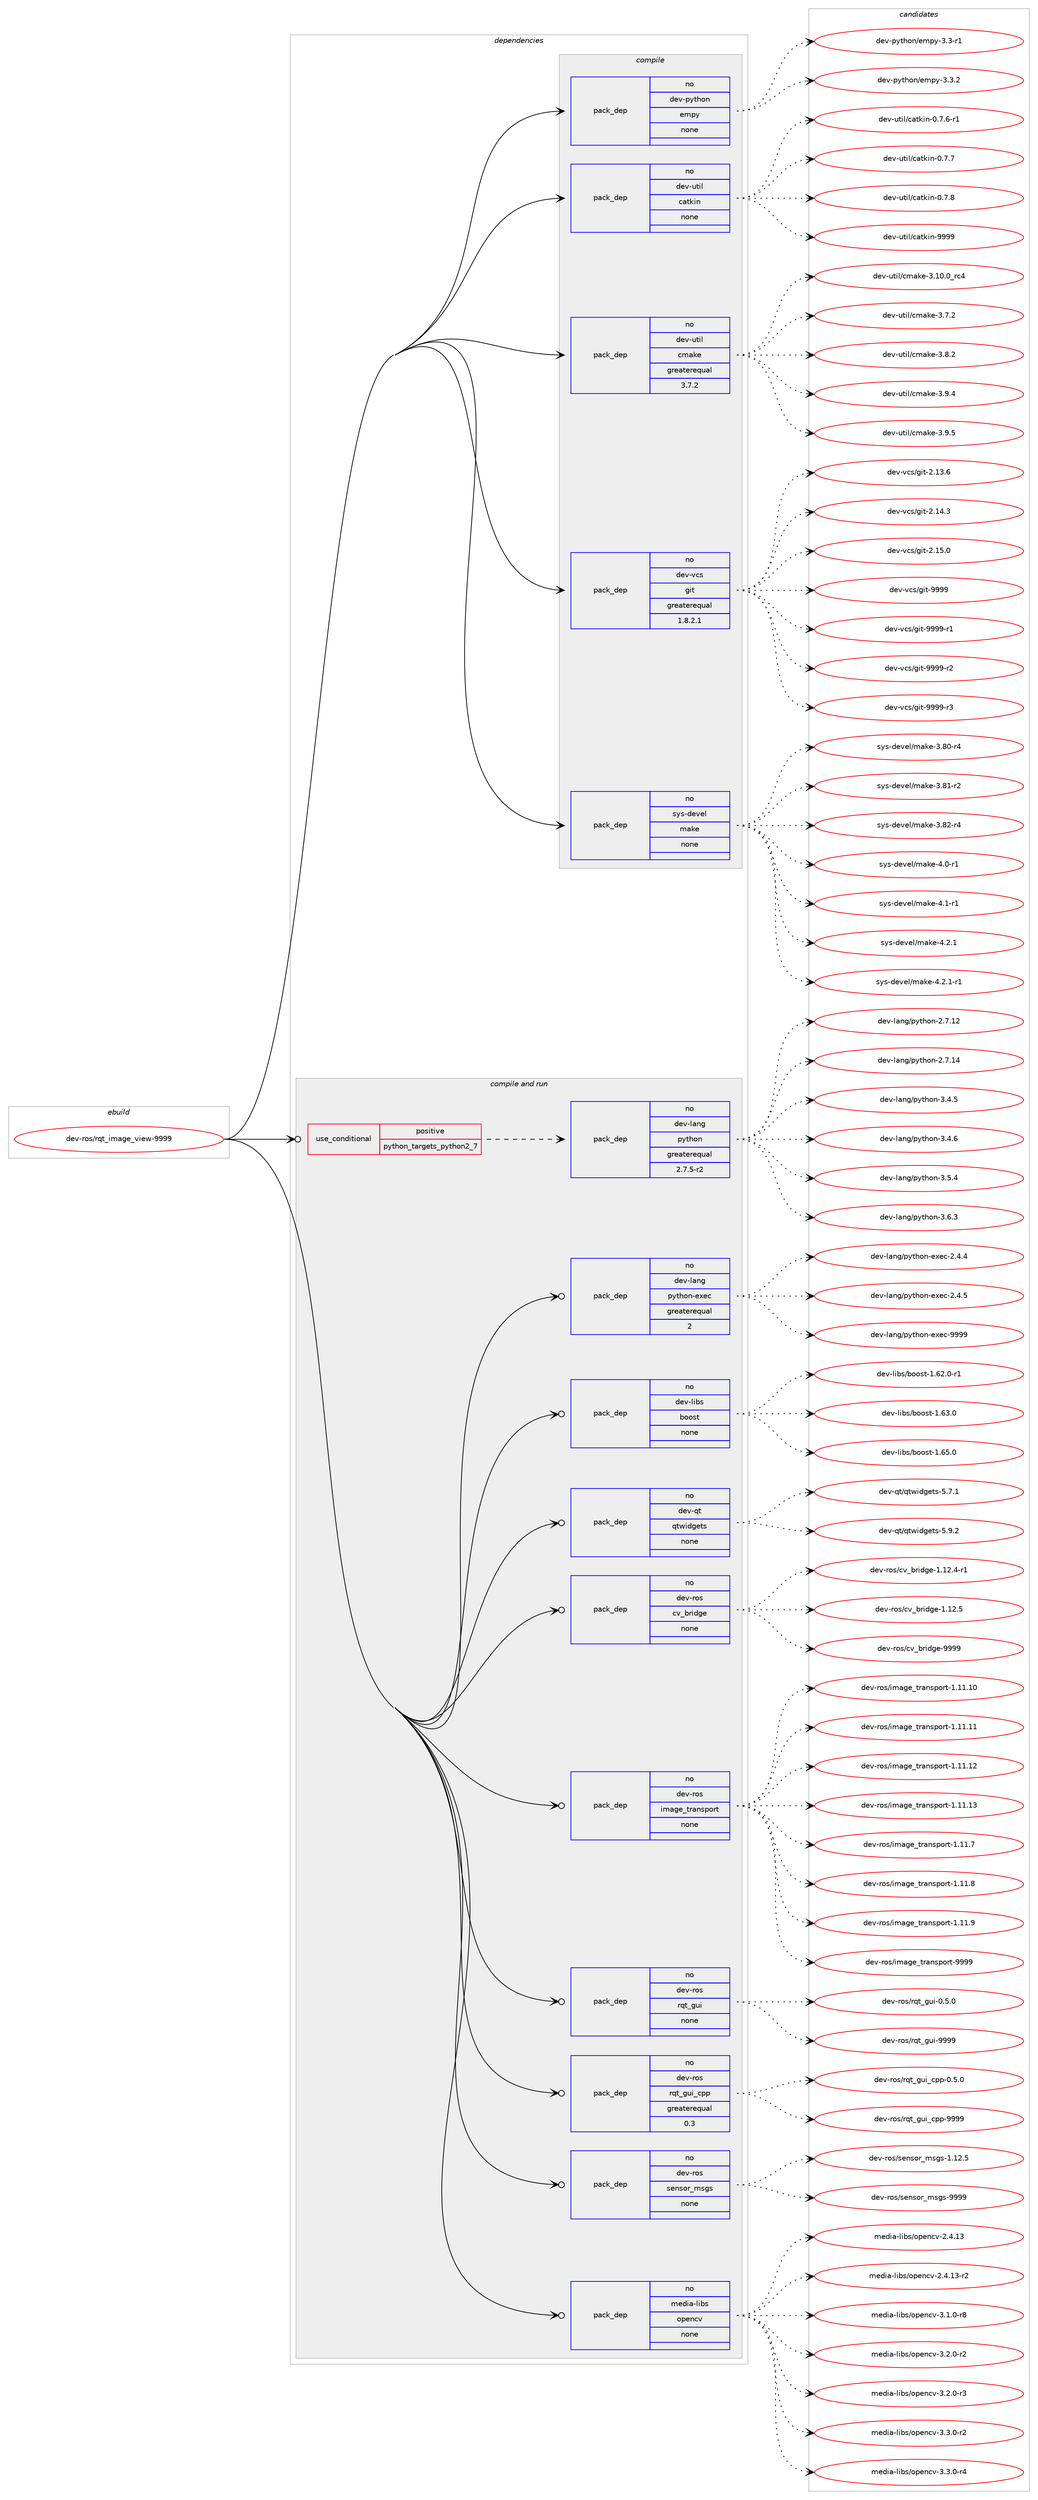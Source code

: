 digraph prolog {

# *************
# Graph options
# *************

newrank=true;
concentrate=true;
compound=true;
graph [rankdir=LR,fontname=Helvetica,fontsize=10,ranksep=1.5];#, ranksep=2.5, nodesep=0.2];
edge  [arrowhead=vee];
node  [fontname=Helvetica,fontsize=10];

# **********
# The ebuild
# **********

subgraph cluster_leftcol {
color=gray;
rank=same;
label=<<i>ebuild</i>>;
id [label="dev-ros/rqt_image_view-9999", color=red, width=4, href="../dev-ros/rqt_image_view-9999.svg"];
}

# ****************
# The dependencies
# ****************

subgraph cluster_midcol {
color=gray;
label=<<i>dependencies</i>>;
subgraph cluster_compile {
fillcolor="#eeeeee";
style=filled;
label=<<i>compile</i>>;
subgraph pack161744 {
dependency212792 [label=<<TABLE BORDER="0" CELLBORDER="1" CELLSPACING="0" CELLPADDING="4" WIDTH="220"><TR><TD ROWSPAN="6" CELLPADDING="30">pack_dep</TD></TR><TR><TD WIDTH="110">no</TD></TR><TR><TD>dev-python</TD></TR><TR><TD>empy</TD></TR><TR><TD>none</TD></TR><TR><TD></TD></TR></TABLE>>, shape=none, color=blue];
}
id:e -> dependency212792:w [weight=20,style="solid",arrowhead="vee"];
subgraph pack161745 {
dependency212793 [label=<<TABLE BORDER="0" CELLBORDER="1" CELLSPACING="0" CELLPADDING="4" WIDTH="220"><TR><TD ROWSPAN="6" CELLPADDING="30">pack_dep</TD></TR><TR><TD WIDTH="110">no</TD></TR><TR><TD>dev-util</TD></TR><TR><TD>catkin</TD></TR><TR><TD>none</TD></TR><TR><TD></TD></TR></TABLE>>, shape=none, color=blue];
}
id:e -> dependency212793:w [weight=20,style="solid",arrowhead="vee"];
subgraph pack161746 {
dependency212794 [label=<<TABLE BORDER="0" CELLBORDER="1" CELLSPACING="0" CELLPADDING="4" WIDTH="220"><TR><TD ROWSPAN="6" CELLPADDING="30">pack_dep</TD></TR><TR><TD WIDTH="110">no</TD></TR><TR><TD>dev-util</TD></TR><TR><TD>cmake</TD></TR><TR><TD>greaterequal</TD></TR><TR><TD>3.7.2</TD></TR></TABLE>>, shape=none, color=blue];
}
id:e -> dependency212794:w [weight=20,style="solid",arrowhead="vee"];
subgraph pack161747 {
dependency212795 [label=<<TABLE BORDER="0" CELLBORDER="1" CELLSPACING="0" CELLPADDING="4" WIDTH="220"><TR><TD ROWSPAN="6" CELLPADDING="30">pack_dep</TD></TR><TR><TD WIDTH="110">no</TD></TR><TR><TD>dev-vcs</TD></TR><TR><TD>git</TD></TR><TR><TD>greaterequal</TD></TR><TR><TD>1.8.2.1</TD></TR></TABLE>>, shape=none, color=blue];
}
id:e -> dependency212795:w [weight=20,style="solid",arrowhead="vee"];
subgraph pack161748 {
dependency212796 [label=<<TABLE BORDER="0" CELLBORDER="1" CELLSPACING="0" CELLPADDING="4" WIDTH="220"><TR><TD ROWSPAN="6" CELLPADDING="30">pack_dep</TD></TR><TR><TD WIDTH="110">no</TD></TR><TR><TD>sys-devel</TD></TR><TR><TD>make</TD></TR><TR><TD>none</TD></TR><TR><TD></TD></TR></TABLE>>, shape=none, color=blue];
}
id:e -> dependency212796:w [weight=20,style="solid",arrowhead="vee"];
}
subgraph cluster_compileandrun {
fillcolor="#eeeeee";
style=filled;
label=<<i>compile and run</i>>;
subgraph cond47061 {
dependency212797 [label=<<TABLE BORDER="0" CELLBORDER="1" CELLSPACING="0" CELLPADDING="4"><TR><TD ROWSPAN="3" CELLPADDING="10">use_conditional</TD></TR><TR><TD>positive</TD></TR><TR><TD>python_targets_python2_7</TD></TR></TABLE>>, shape=none, color=red];
subgraph pack161749 {
dependency212798 [label=<<TABLE BORDER="0" CELLBORDER="1" CELLSPACING="0" CELLPADDING="4" WIDTH="220"><TR><TD ROWSPAN="6" CELLPADDING="30">pack_dep</TD></TR><TR><TD WIDTH="110">no</TD></TR><TR><TD>dev-lang</TD></TR><TR><TD>python</TD></TR><TR><TD>greaterequal</TD></TR><TR><TD>2.7.5-r2</TD></TR></TABLE>>, shape=none, color=blue];
}
dependency212797:e -> dependency212798:w [weight=20,style="dashed",arrowhead="vee"];
}
id:e -> dependency212797:w [weight=20,style="solid",arrowhead="odotvee"];
subgraph pack161750 {
dependency212799 [label=<<TABLE BORDER="0" CELLBORDER="1" CELLSPACING="0" CELLPADDING="4" WIDTH="220"><TR><TD ROWSPAN="6" CELLPADDING="30">pack_dep</TD></TR><TR><TD WIDTH="110">no</TD></TR><TR><TD>dev-lang</TD></TR><TR><TD>python-exec</TD></TR><TR><TD>greaterequal</TD></TR><TR><TD>2</TD></TR></TABLE>>, shape=none, color=blue];
}
id:e -> dependency212799:w [weight=20,style="solid",arrowhead="odotvee"];
subgraph pack161751 {
dependency212800 [label=<<TABLE BORDER="0" CELLBORDER="1" CELLSPACING="0" CELLPADDING="4" WIDTH="220"><TR><TD ROWSPAN="6" CELLPADDING="30">pack_dep</TD></TR><TR><TD WIDTH="110">no</TD></TR><TR><TD>dev-libs</TD></TR><TR><TD>boost</TD></TR><TR><TD>none</TD></TR><TR><TD></TD></TR></TABLE>>, shape=none, color=blue];
}
id:e -> dependency212800:w [weight=20,style="solid",arrowhead="odotvee"];
subgraph pack161752 {
dependency212801 [label=<<TABLE BORDER="0" CELLBORDER="1" CELLSPACING="0" CELLPADDING="4" WIDTH="220"><TR><TD ROWSPAN="6" CELLPADDING="30">pack_dep</TD></TR><TR><TD WIDTH="110">no</TD></TR><TR><TD>dev-qt</TD></TR><TR><TD>qtwidgets</TD></TR><TR><TD>none</TD></TR><TR><TD></TD></TR></TABLE>>, shape=none, color=blue];
}
id:e -> dependency212801:w [weight=20,style="solid",arrowhead="odotvee"];
subgraph pack161753 {
dependency212802 [label=<<TABLE BORDER="0" CELLBORDER="1" CELLSPACING="0" CELLPADDING="4" WIDTH="220"><TR><TD ROWSPAN="6" CELLPADDING="30">pack_dep</TD></TR><TR><TD WIDTH="110">no</TD></TR><TR><TD>dev-ros</TD></TR><TR><TD>cv_bridge</TD></TR><TR><TD>none</TD></TR><TR><TD></TD></TR></TABLE>>, shape=none, color=blue];
}
id:e -> dependency212802:w [weight=20,style="solid",arrowhead="odotvee"];
subgraph pack161754 {
dependency212803 [label=<<TABLE BORDER="0" CELLBORDER="1" CELLSPACING="0" CELLPADDING="4" WIDTH="220"><TR><TD ROWSPAN="6" CELLPADDING="30">pack_dep</TD></TR><TR><TD WIDTH="110">no</TD></TR><TR><TD>dev-ros</TD></TR><TR><TD>image_transport</TD></TR><TR><TD>none</TD></TR><TR><TD></TD></TR></TABLE>>, shape=none, color=blue];
}
id:e -> dependency212803:w [weight=20,style="solid",arrowhead="odotvee"];
subgraph pack161755 {
dependency212804 [label=<<TABLE BORDER="0" CELLBORDER="1" CELLSPACING="0" CELLPADDING="4" WIDTH="220"><TR><TD ROWSPAN="6" CELLPADDING="30">pack_dep</TD></TR><TR><TD WIDTH="110">no</TD></TR><TR><TD>dev-ros</TD></TR><TR><TD>rqt_gui</TD></TR><TR><TD>none</TD></TR><TR><TD></TD></TR></TABLE>>, shape=none, color=blue];
}
id:e -> dependency212804:w [weight=20,style="solid",arrowhead="odotvee"];
subgraph pack161756 {
dependency212805 [label=<<TABLE BORDER="0" CELLBORDER="1" CELLSPACING="0" CELLPADDING="4" WIDTH="220"><TR><TD ROWSPAN="6" CELLPADDING="30">pack_dep</TD></TR><TR><TD WIDTH="110">no</TD></TR><TR><TD>dev-ros</TD></TR><TR><TD>rqt_gui_cpp</TD></TR><TR><TD>greaterequal</TD></TR><TR><TD>0.3</TD></TR></TABLE>>, shape=none, color=blue];
}
id:e -> dependency212805:w [weight=20,style="solid",arrowhead="odotvee"];
subgraph pack161757 {
dependency212806 [label=<<TABLE BORDER="0" CELLBORDER="1" CELLSPACING="0" CELLPADDING="4" WIDTH="220"><TR><TD ROWSPAN="6" CELLPADDING="30">pack_dep</TD></TR><TR><TD WIDTH="110">no</TD></TR><TR><TD>dev-ros</TD></TR><TR><TD>sensor_msgs</TD></TR><TR><TD>none</TD></TR><TR><TD></TD></TR></TABLE>>, shape=none, color=blue];
}
id:e -> dependency212806:w [weight=20,style="solid",arrowhead="odotvee"];
subgraph pack161758 {
dependency212807 [label=<<TABLE BORDER="0" CELLBORDER="1" CELLSPACING="0" CELLPADDING="4" WIDTH="220"><TR><TD ROWSPAN="6" CELLPADDING="30">pack_dep</TD></TR><TR><TD WIDTH="110">no</TD></TR><TR><TD>media-libs</TD></TR><TR><TD>opencv</TD></TR><TR><TD>none</TD></TR><TR><TD></TD></TR></TABLE>>, shape=none, color=blue];
}
id:e -> dependency212807:w [weight=20,style="solid",arrowhead="odotvee"];
}
subgraph cluster_run {
fillcolor="#eeeeee";
style=filled;
label=<<i>run</i>>;
}
}

# **************
# The candidates
# **************

subgraph cluster_choices {
rank=same;
color=gray;
label=<<i>candidates</i>>;

subgraph choice161744 {
color=black;
nodesep=1;
choice1001011184511212111610411111047101109112121455146514511449 [label="dev-python/empy-3.3-r1", color=red, width=4,href="../dev-python/empy-3.3-r1.svg"];
choice1001011184511212111610411111047101109112121455146514650 [label="dev-python/empy-3.3.2", color=red, width=4,href="../dev-python/empy-3.3.2.svg"];
dependency212792:e -> choice1001011184511212111610411111047101109112121455146514511449:w [style=dotted,weight="100"];
dependency212792:e -> choice1001011184511212111610411111047101109112121455146514650:w [style=dotted,weight="100"];
}
subgraph choice161745 {
color=black;
nodesep=1;
choice100101118451171161051084799971161071051104548465546544511449 [label="dev-util/catkin-0.7.6-r1", color=red, width=4,href="../dev-util/catkin-0.7.6-r1.svg"];
choice10010111845117116105108479997116107105110454846554655 [label="dev-util/catkin-0.7.7", color=red, width=4,href="../dev-util/catkin-0.7.7.svg"];
choice10010111845117116105108479997116107105110454846554656 [label="dev-util/catkin-0.7.8", color=red, width=4,href="../dev-util/catkin-0.7.8.svg"];
choice100101118451171161051084799971161071051104557575757 [label="dev-util/catkin-9999", color=red, width=4,href="../dev-util/catkin-9999.svg"];
dependency212793:e -> choice100101118451171161051084799971161071051104548465546544511449:w [style=dotted,weight="100"];
dependency212793:e -> choice10010111845117116105108479997116107105110454846554655:w [style=dotted,weight="100"];
dependency212793:e -> choice10010111845117116105108479997116107105110454846554656:w [style=dotted,weight="100"];
dependency212793:e -> choice100101118451171161051084799971161071051104557575757:w [style=dotted,weight="100"];
}
subgraph choice161746 {
color=black;
nodesep=1;
choice1001011184511711610510847991099710710145514649484648951149952 [label="dev-util/cmake-3.10.0_rc4", color=red, width=4,href="../dev-util/cmake-3.10.0_rc4.svg"];
choice10010111845117116105108479910997107101455146554650 [label="dev-util/cmake-3.7.2", color=red, width=4,href="../dev-util/cmake-3.7.2.svg"];
choice10010111845117116105108479910997107101455146564650 [label="dev-util/cmake-3.8.2", color=red, width=4,href="../dev-util/cmake-3.8.2.svg"];
choice10010111845117116105108479910997107101455146574652 [label="dev-util/cmake-3.9.4", color=red, width=4,href="../dev-util/cmake-3.9.4.svg"];
choice10010111845117116105108479910997107101455146574653 [label="dev-util/cmake-3.9.5", color=red, width=4,href="../dev-util/cmake-3.9.5.svg"];
dependency212794:e -> choice1001011184511711610510847991099710710145514649484648951149952:w [style=dotted,weight="100"];
dependency212794:e -> choice10010111845117116105108479910997107101455146554650:w [style=dotted,weight="100"];
dependency212794:e -> choice10010111845117116105108479910997107101455146564650:w [style=dotted,weight="100"];
dependency212794:e -> choice10010111845117116105108479910997107101455146574652:w [style=dotted,weight="100"];
dependency212794:e -> choice10010111845117116105108479910997107101455146574653:w [style=dotted,weight="100"];
}
subgraph choice161747 {
color=black;
nodesep=1;
choice10010111845118991154710310511645504649514654 [label="dev-vcs/git-2.13.6", color=red, width=4,href="../dev-vcs/git-2.13.6.svg"];
choice10010111845118991154710310511645504649524651 [label="dev-vcs/git-2.14.3", color=red, width=4,href="../dev-vcs/git-2.14.3.svg"];
choice10010111845118991154710310511645504649534648 [label="dev-vcs/git-2.15.0", color=red, width=4,href="../dev-vcs/git-2.15.0.svg"];
choice1001011184511899115471031051164557575757 [label="dev-vcs/git-9999", color=red, width=4,href="../dev-vcs/git-9999.svg"];
choice10010111845118991154710310511645575757574511449 [label="dev-vcs/git-9999-r1", color=red, width=4,href="../dev-vcs/git-9999-r1.svg"];
choice10010111845118991154710310511645575757574511450 [label="dev-vcs/git-9999-r2", color=red, width=4,href="../dev-vcs/git-9999-r2.svg"];
choice10010111845118991154710310511645575757574511451 [label="dev-vcs/git-9999-r3", color=red, width=4,href="../dev-vcs/git-9999-r3.svg"];
dependency212795:e -> choice10010111845118991154710310511645504649514654:w [style=dotted,weight="100"];
dependency212795:e -> choice10010111845118991154710310511645504649524651:w [style=dotted,weight="100"];
dependency212795:e -> choice10010111845118991154710310511645504649534648:w [style=dotted,weight="100"];
dependency212795:e -> choice1001011184511899115471031051164557575757:w [style=dotted,weight="100"];
dependency212795:e -> choice10010111845118991154710310511645575757574511449:w [style=dotted,weight="100"];
dependency212795:e -> choice10010111845118991154710310511645575757574511450:w [style=dotted,weight="100"];
dependency212795:e -> choice10010111845118991154710310511645575757574511451:w [style=dotted,weight="100"];
}
subgraph choice161748 {
color=black;
nodesep=1;
choice11512111545100101118101108471099710710145514656484511452 [label="sys-devel/make-3.80-r4", color=red, width=4,href="../sys-devel/make-3.80-r4.svg"];
choice11512111545100101118101108471099710710145514656494511450 [label="sys-devel/make-3.81-r2", color=red, width=4,href="../sys-devel/make-3.81-r2.svg"];
choice11512111545100101118101108471099710710145514656504511452 [label="sys-devel/make-3.82-r4", color=red, width=4,href="../sys-devel/make-3.82-r4.svg"];
choice115121115451001011181011084710997107101455246484511449 [label="sys-devel/make-4.0-r1", color=red, width=4,href="../sys-devel/make-4.0-r1.svg"];
choice115121115451001011181011084710997107101455246494511449 [label="sys-devel/make-4.1-r1", color=red, width=4,href="../sys-devel/make-4.1-r1.svg"];
choice115121115451001011181011084710997107101455246504649 [label="sys-devel/make-4.2.1", color=red, width=4,href="../sys-devel/make-4.2.1.svg"];
choice1151211154510010111810110847109971071014552465046494511449 [label="sys-devel/make-4.2.1-r1", color=red, width=4,href="../sys-devel/make-4.2.1-r1.svg"];
dependency212796:e -> choice11512111545100101118101108471099710710145514656484511452:w [style=dotted,weight="100"];
dependency212796:e -> choice11512111545100101118101108471099710710145514656494511450:w [style=dotted,weight="100"];
dependency212796:e -> choice11512111545100101118101108471099710710145514656504511452:w [style=dotted,weight="100"];
dependency212796:e -> choice115121115451001011181011084710997107101455246484511449:w [style=dotted,weight="100"];
dependency212796:e -> choice115121115451001011181011084710997107101455246494511449:w [style=dotted,weight="100"];
dependency212796:e -> choice115121115451001011181011084710997107101455246504649:w [style=dotted,weight="100"];
dependency212796:e -> choice1151211154510010111810110847109971071014552465046494511449:w [style=dotted,weight="100"];
}
subgraph choice161749 {
color=black;
nodesep=1;
choice10010111845108971101034711212111610411111045504655464950 [label="dev-lang/python-2.7.12", color=red, width=4,href="../dev-lang/python-2.7.12.svg"];
choice10010111845108971101034711212111610411111045504655464952 [label="dev-lang/python-2.7.14", color=red, width=4,href="../dev-lang/python-2.7.14.svg"];
choice100101118451089711010347112121116104111110455146524653 [label="dev-lang/python-3.4.5", color=red, width=4,href="../dev-lang/python-3.4.5.svg"];
choice100101118451089711010347112121116104111110455146524654 [label="dev-lang/python-3.4.6", color=red, width=4,href="../dev-lang/python-3.4.6.svg"];
choice100101118451089711010347112121116104111110455146534652 [label="dev-lang/python-3.5.4", color=red, width=4,href="../dev-lang/python-3.5.4.svg"];
choice100101118451089711010347112121116104111110455146544651 [label="dev-lang/python-3.6.3", color=red, width=4,href="../dev-lang/python-3.6.3.svg"];
dependency212798:e -> choice10010111845108971101034711212111610411111045504655464950:w [style=dotted,weight="100"];
dependency212798:e -> choice10010111845108971101034711212111610411111045504655464952:w [style=dotted,weight="100"];
dependency212798:e -> choice100101118451089711010347112121116104111110455146524653:w [style=dotted,weight="100"];
dependency212798:e -> choice100101118451089711010347112121116104111110455146524654:w [style=dotted,weight="100"];
dependency212798:e -> choice100101118451089711010347112121116104111110455146534652:w [style=dotted,weight="100"];
dependency212798:e -> choice100101118451089711010347112121116104111110455146544651:w [style=dotted,weight="100"];
}
subgraph choice161750 {
color=black;
nodesep=1;
choice1001011184510897110103471121211161041111104510112010199455046524652 [label="dev-lang/python-exec-2.4.4", color=red, width=4,href="../dev-lang/python-exec-2.4.4.svg"];
choice1001011184510897110103471121211161041111104510112010199455046524653 [label="dev-lang/python-exec-2.4.5", color=red, width=4,href="../dev-lang/python-exec-2.4.5.svg"];
choice10010111845108971101034711212111610411111045101120101994557575757 [label="dev-lang/python-exec-9999", color=red, width=4,href="../dev-lang/python-exec-9999.svg"];
dependency212799:e -> choice1001011184510897110103471121211161041111104510112010199455046524652:w [style=dotted,weight="100"];
dependency212799:e -> choice1001011184510897110103471121211161041111104510112010199455046524653:w [style=dotted,weight="100"];
dependency212799:e -> choice10010111845108971101034711212111610411111045101120101994557575757:w [style=dotted,weight="100"];
}
subgraph choice161751 {
color=black;
nodesep=1;
choice10010111845108105981154798111111115116454946545046484511449 [label="dev-libs/boost-1.62.0-r1", color=red, width=4,href="../dev-libs/boost-1.62.0-r1.svg"];
choice1001011184510810598115479811111111511645494654514648 [label="dev-libs/boost-1.63.0", color=red, width=4,href="../dev-libs/boost-1.63.0.svg"];
choice1001011184510810598115479811111111511645494654534648 [label="dev-libs/boost-1.65.0", color=red, width=4,href="../dev-libs/boost-1.65.0.svg"];
dependency212800:e -> choice10010111845108105981154798111111115116454946545046484511449:w [style=dotted,weight="100"];
dependency212800:e -> choice1001011184510810598115479811111111511645494654514648:w [style=dotted,weight="100"];
dependency212800:e -> choice1001011184510810598115479811111111511645494654534648:w [style=dotted,weight="100"];
}
subgraph choice161752 {
color=black;
nodesep=1;
choice1001011184511311647113116119105100103101116115455346554649 [label="dev-qt/qtwidgets-5.7.1", color=red, width=4,href="../dev-qt/qtwidgets-5.7.1.svg"];
choice1001011184511311647113116119105100103101116115455346574650 [label="dev-qt/qtwidgets-5.9.2", color=red, width=4,href="../dev-qt/qtwidgets-5.9.2.svg"];
dependency212801:e -> choice1001011184511311647113116119105100103101116115455346554649:w [style=dotted,weight="100"];
dependency212801:e -> choice1001011184511311647113116119105100103101116115455346574650:w [style=dotted,weight="100"];
}
subgraph choice161753 {
color=black;
nodesep=1;
choice1001011184511411111547991189598114105100103101454946495046524511449 [label="dev-ros/cv_bridge-1.12.4-r1", color=red, width=4,href="../dev-ros/cv_bridge-1.12.4-r1.svg"];
choice100101118451141111154799118959811410510010310145494649504653 [label="dev-ros/cv_bridge-1.12.5", color=red, width=4,href="../dev-ros/cv_bridge-1.12.5.svg"];
choice10010111845114111115479911895981141051001031014557575757 [label="dev-ros/cv_bridge-9999", color=red, width=4,href="../dev-ros/cv_bridge-9999.svg"];
dependency212802:e -> choice1001011184511411111547991189598114105100103101454946495046524511449:w [style=dotted,weight="100"];
dependency212802:e -> choice100101118451141111154799118959811410510010310145494649504653:w [style=dotted,weight="100"];
dependency212802:e -> choice10010111845114111115479911895981141051001031014557575757:w [style=dotted,weight="100"];
}
subgraph choice161754 {
color=black;
nodesep=1;
choice10010111845114111115471051099710310195116114971101151121111141164549464949464948 [label="dev-ros/image_transport-1.11.10", color=red, width=4,href="../dev-ros/image_transport-1.11.10.svg"];
choice10010111845114111115471051099710310195116114971101151121111141164549464949464949 [label="dev-ros/image_transport-1.11.11", color=red, width=4,href="../dev-ros/image_transport-1.11.11.svg"];
choice10010111845114111115471051099710310195116114971101151121111141164549464949464950 [label="dev-ros/image_transport-1.11.12", color=red, width=4,href="../dev-ros/image_transport-1.11.12.svg"];
choice10010111845114111115471051099710310195116114971101151121111141164549464949464951 [label="dev-ros/image_transport-1.11.13", color=red, width=4,href="../dev-ros/image_transport-1.11.13.svg"];
choice100101118451141111154710510997103101951161149711011511211111411645494649494655 [label="dev-ros/image_transport-1.11.7", color=red, width=4,href="../dev-ros/image_transport-1.11.7.svg"];
choice100101118451141111154710510997103101951161149711011511211111411645494649494656 [label="dev-ros/image_transport-1.11.8", color=red, width=4,href="../dev-ros/image_transport-1.11.8.svg"];
choice100101118451141111154710510997103101951161149711011511211111411645494649494657 [label="dev-ros/image_transport-1.11.9", color=red, width=4,href="../dev-ros/image_transport-1.11.9.svg"];
choice10010111845114111115471051099710310195116114971101151121111141164557575757 [label="dev-ros/image_transport-9999", color=red, width=4,href="../dev-ros/image_transport-9999.svg"];
dependency212803:e -> choice10010111845114111115471051099710310195116114971101151121111141164549464949464948:w [style=dotted,weight="100"];
dependency212803:e -> choice10010111845114111115471051099710310195116114971101151121111141164549464949464949:w [style=dotted,weight="100"];
dependency212803:e -> choice10010111845114111115471051099710310195116114971101151121111141164549464949464950:w [style=dotted,weight="100"];
dependency212803:e -> choice10010111845114111115471051099710310195116114971101151121111141164549464949464951:w [style=dotted,weight="100"];
dependency212803:e -> choice100101118451141111154710510997103101951161149711011511211111411645494649494655:w [style=dotted,weight="100"];
dependency212803:e -> choice100101118451141111154710510997103101951161149711011511211111411645494649494656:w [style=dotted,weight="100"];
dependency212803:e -> choice100101118451141111154710510997103101951161149711011511211111411645494649494657:w [style=dotted,weight="100"];
dependency212803:e -> choice10010111845114111115471051099710310195116114971101151121111141164557575757:w [style=dotted,weight="100"];
}
subgraph choice161755 {
color=black;
nodesep=1;
choice100101118451141111154711411311695103117105454846534648 [label="dev-ros/rqt_gui-0.5.0", color=red, width=4,href="../dev-ros/rqt_gui-0.5.0.svg"];
choice1001011184511411111547114113116951031171054557575757 [label="dev-ros/rqt_gui-9999", color=red, width=4,href="../dev-ros/rqt_gui-9999.svg"];
dependency212804:e -> choice100101118451141111154711411311695103117105454846534648:w [style=dotted,weight="100"];
dependency212804:e -> choice1001011184511411111547114113116951031171054557575757:w [style=dotted,weight="100"];
}
subgraph choice161756 {
color=black;
nodesep=1;
choice1001011184511411111547114113116951031171059599112112454846534648 [label="dev-ros/rqt_gui_cpp-0.5.0", color=red, width=4,href="../dev-ros/rqt_gui_cpp-0.5.0.svg"];
choice10010111845114111115471141131169510311710595991121124557575757 [label="dev-ros/rqt_gui_cpp-9999", color=red, width=4,href="../dev-ros/rqt_gui_cpp-9999.svg"];
dependency212805:e -> choice1001011184511411111547114113116951031171059599112112454846534648:w [style=dotted,weight="100"];
dependency212805:e -> choice10010111845114111115471141131169510311710595991121124557575757:w [style=dotted,weight="100"];
}
subgraph choice161757 {
color=black;
nodesep=1;
choice10010111845114111115471151011101151111149510911510311545494649504653 [label="dev-ros/sensor_msgs-1.12.5", color=red, width=4,href="../dev-ros/sensor_msgs-1.12.5.svg"];
choice1001011184511411111547115101110115111114951091151031154557575757 [label="dev-ros/sensor_msgs-9999", color=red, width=4,href="../dev-ros/sensor_msgs-9999.svg"];
dependency212806:e -> choice10010111845114111115471151011101151111149510911510311545494649504653:w [style=dotted,weight="100"];
dependency212806:e -> choice1001011184511411111547115101110115111114951091151031154557575757:w [style=dotted,weight="100"];
}
subgraph choice161758 {
color=black;
nodesep=1;
choice109101100105974510810598115471111121011109911845504652464951 [label="media-libs/opencv-2.4.13", color=red, width=4,href="../media-libs/opencv-2.4.13.svg"];
choice1091011001059745108105981154711111210111099118455046524649514511450 [label="media-libs/opencv-2.4.13-r2", color=red, width=4,href="../media-libs/opencv-2.4.13-r2.svg"];
choice10910110010597451081059811547111112101110991184551464946484511456 [label="media-libs/opencv-3.1.0-r8", color=red, width=4,href="../media-libs/opencv-3.1.0-r8.svg"];
choice10910110010597451081059811547111112101110991184551465046484511450 [label="media-libs/opencv-3.2.0-r2", color=red, width=4,href="../media-libs/opencv-3.2.0-r2.svg"];
choice10910110010597451081059811547111112101110991184551465046484511451 [label="media-libs/opencv-3.2.0-r3", color=red, width=4,href="../media-libs/opencv-3.2.0-r3.svg"];
choice10910110010597451081059811547111112101110991184551465146484511450 [label="media-libs/opencv-3.3.0-r2", color=red, width=4,href="../media-libs/opencv-3.3.0-r2.svg"];
choice10910110010597451081059811547111112101110991184551465146484511452 [label="media-libs/opencv-3.3.0-r4", color=red, width=4,href="../media-libs/opencv-3.3.0-r4.svg"];
dependency212807:e -> choice109101100105974510810598115471111121011109911845504652464951:w [style=dotted,weight="100"];
dependency212807:e -> choice1091011001059745108105981154711111210111099118455046524649514511450:w [style=dotted,weight="100"];
dependency212807:e -> choice10910110010597451081059811547111112101110991184551464946484511456:w [style=dotted,weight="100"];
dependency212807:e -> choice10910110010597451081059811547111112101110991184551465046484511450:w [style=dotted,weight="100"];
dependency212807:e -> choice10910110010597451081059811547111112101110991184551465046484511451:w [style=dotted,weight="100"];
dependency212807:e -> choice10910110010597451081059811547111112101110991184551465146484511450:w [style=dotted,weight="100"];
dependency212807:e -> choice10910110010597451081059811547111112101110991184551465146484511452:w [style=dotted,weight="100"];
}
}

}
